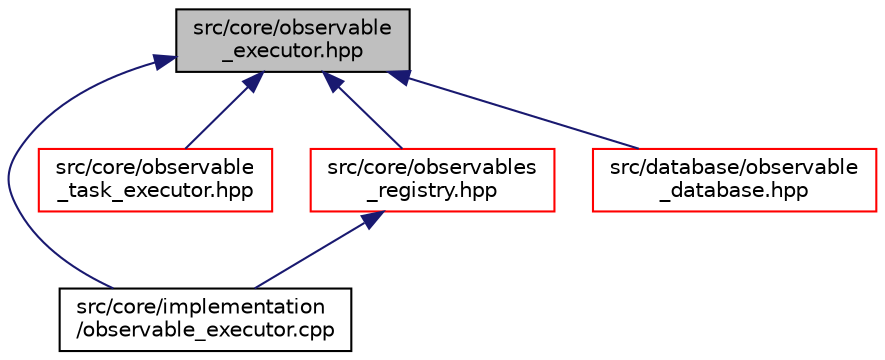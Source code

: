 digraph "src/core/observable_executor.hpp"
{
 // LATEX_PDF_SIZE
  edge [fontname="Helvetica",fontsize="10",labelfontname="Helvetica",labelfontsize="10"];
  node [fontname="Helvetica",fontsize="10",shape=record];
  Node1 [label="src/core/observable\l_executor.hpp",height=0.2,width=0.4,color="black", fillcolor="grey75", style="filled", fontcolor="black",tooltip=" "];
  Node1 -> Node2 [dir="back",color="midnightblue",fontsize="10",style="solid",fontname="Helvetica"];
  Node2 [label="src/core/implementation\l/observable_executor.cpp",height=0.2,width=0.4,color="black", fillcolor="white", style="filled",URL="$observable__executor_8cpp.html",tooltip=" "];
  Node1 -> Node3 [dir="back",color="midnightblue",fontsize="10",style="solid",fontname="Helvetica"];
  Node3 [label="src/core/observable\l_task_executor.hpp",height=0.2,width=0.4,color="red", fillcolor="white", style="filled",URL="$observable__task__executor_8hpp.html",tooltip=" "];
  Node1 -> Node11 [dir="back",color="midnightblue",fontsize="10",style="solid",fontname="Helvetica"];
  Node11 [label="src/core/observables\l_registry.hpp",height=0.2,width=0.4,color="red", fillcolor="white", style="filled",URL="$observables__registry_8hpp.html",tooltip=" "];
  Node11 -> Node2 [dir="back",color="midnightblue",fontsize="10",style="solid",fontname="Helvetica"];
  Node1 -> Node14 [dir="back",color="midnightblue",fontsize="10",style="solid",fontname="Helvetica"];
  Node14 [label="src/database/observable\l_database.hpp",height=0.2,width=0.4,color="red", fillcolor="white", style="filled",URL="$observable__database_8hpp.html",tooltip=" "];
}
